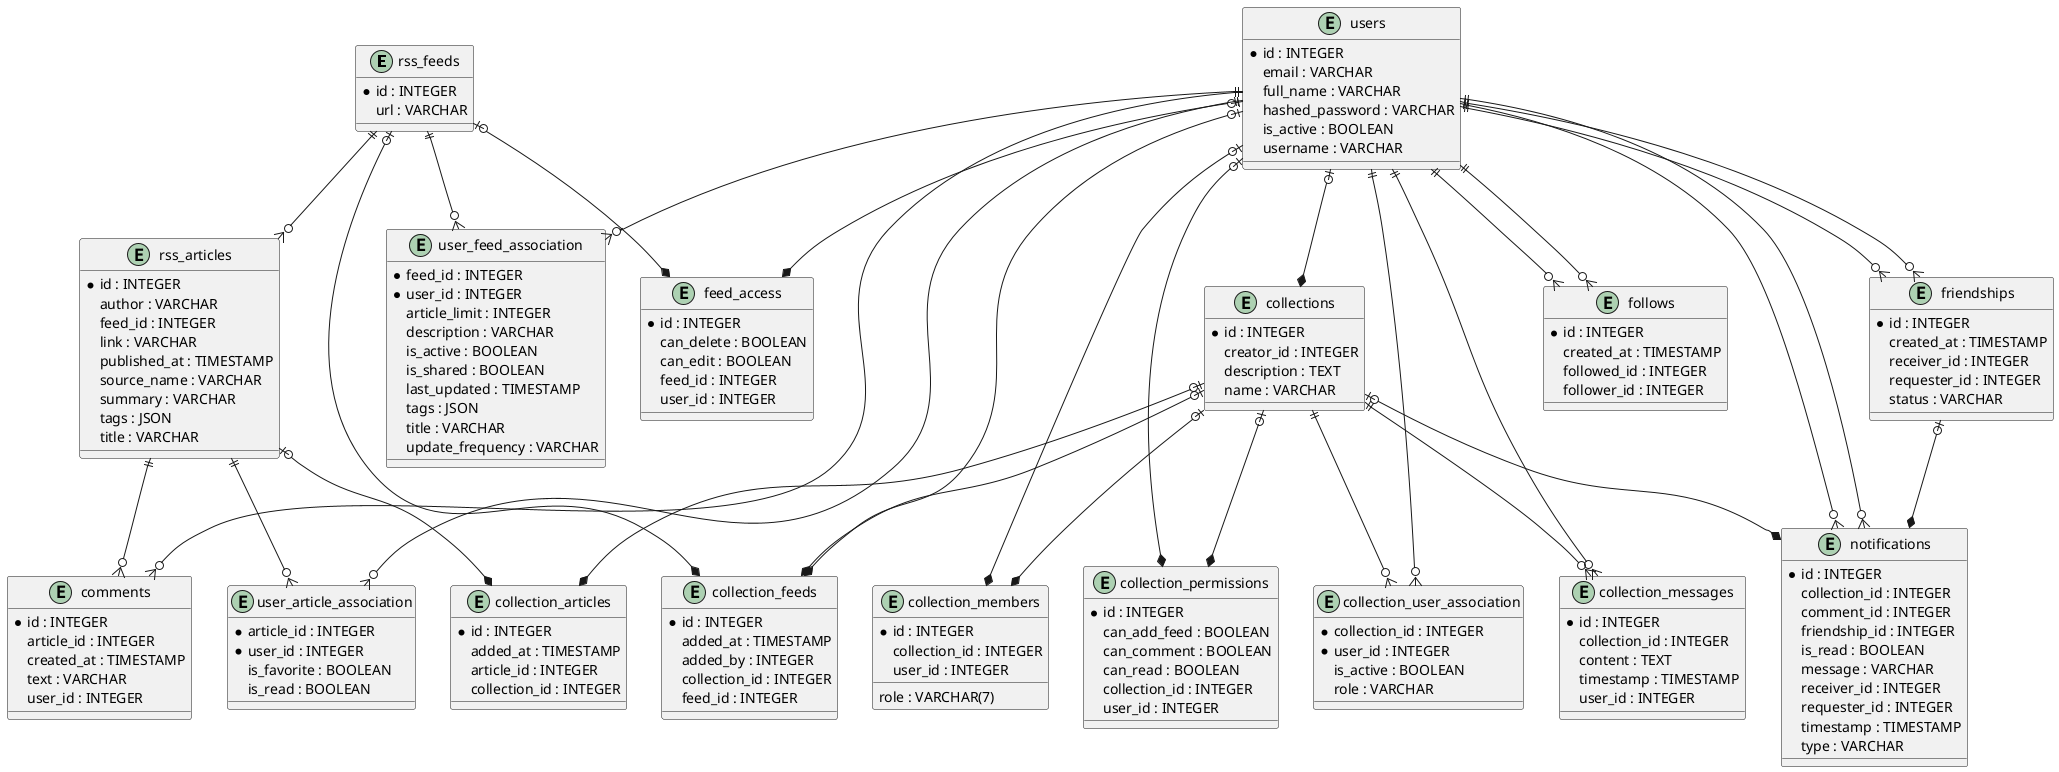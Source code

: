 @startuml

entity rss_feeds {
  *id : INTEGER
  url : VARCHAR
}

entity rss_articles {
  *id : INTEGER
  author : VARCHAR
  feed_id : INTEGER
  link : VARCHAR
  published_at : TIMESTAMP
  source_name : VARCHAR
  summary : VARCHAR
  tags : JSON
  title : VARCHAR
}

entity users {
  *id : INTEGER
  email : VARCHAR
  full_name : VARCHAR
  hashed_password : VARCHAR
  is_active : BOOLEAN
  username : VARCHAR
}

entity collections {
  *id : INTEGER
  creator_id : INTEGER
  description : TEXT
  name : VARCHAR
}

entity feed_access {
  *id : INTEGER
  can_delete : BOOLEAN
  can_edit : BOOLEAN
  feed_id : INTEGER
  user_id : INTEGER
}

entity friendships {
  *id : INTEGER
  created_at : TIMESTAMP
  receiver_id : INTEGER
  requester_id : INTEGER
  status : VARCHAR
}

entity follows {
  *id : INTEGER
  created_at : TIMESTAMP
  followed_id : INTEGER
  follower_id : INTEGER
}

entity user_feed_association {
  *feed_id : INTEGER
  *user_id : INTEGER
  article_limit : INTEGER
  description : VARCHAR
  is_active : BOOLEAN
  is_shared : BOOLEAN
  last_updated : TIMESTAMP
  tags : JSON
  title : VARCHAR
  update_frequency : VARCHAR
}

entity collection_feeds {
  *id : INTEGER
  added_at : TIMESTAMP
  added_by : INTEGER
  collection_id : INTEGER
  feed_id : INTEGER
}

entity collection_articles {
  *id : INTEGER
  added_at : TIMESTAMP
  article_id : INTEGER
  collection_id : INTEGER
}

entity collection_members {
  *id : INTEGER
  collection_id : INTEGER
  role : VARCHAR(7)
  user_id : INTEGER
}

entity collection_permissions {
  *id : INTEGER
  can_add_feed : BOOLEAN
  can_comment : BOOLEAN
  can_read : BOOLEAN
  collection_id : INTEGER
  user_id : INTEGER
}

entity notifications {
  *id : INTEGER
  collection_id : INTEGER
  comment_id : INTEGER
  friendship_id : INTEGER
  is_read : BOOLEAN
  message : VARCHAR
  receiver_id : INTEGER
  requester_id : INTEGER
  timestamp : TIMESTAMP
  type : VARCHAR
}

entity comments {
  *id : INTEGER
  article_id : INTEGER
  created_at : TIMESTAMP
  text : VARCHAR
  user_id : INTEGER
}

entity user_article_association {
  *article_id : INTEGER
  *user_id : INTEGER
  is_favorite : BOOLEAN
  is_read : BOOLEAN
}

entity collection_user_association {
  *collection_id : INTEGER
  *user_id : INTEGER
  is_active : BOOLEAN
  role : VARCHAR
}

entity collection_messages {
  *id : INTEGER
  collection_id : INTEGER
  content : TEXT
  timestamp : TIMESTAMP
  user_id : INTEGER
}

rss_feeds ||--o{ rss_articles
users |o--* collections
users |o--* feed_access
rss_feeds |o--* feed_access
users ||--o{ friendships
users ||--o{ friendships
users ||--o{ follows
users ||--o{ follows
users ||--o{ user_feed_association
rss_feeds ||--o{ user_feed_association
rss_feeds |o--* collection_feeds
collections |o--* collection_feeds
users |o--* collection_feeds
collections |o--* collection_articles
rss_articles |o--* collection_articles
users |o--* collection_members
collections |o--* collection_members
collections |o--* collection_permissions
users |o--* collection_permissions
friendships |o--* notifications
users ||--o{ notifications
users ||--o{ notifications
collections |o--* notifications
rss_articles ||--o{ comments
users ||--o{ comments
rss_articles ||--o{ user_article_association
users ||--o{ user_article_association
collections ||--o{ collection_user_association
users ||--o{ collection_user_association
collections ||--o{ collection_messages
users ||--o{ collection_messages

@enduml